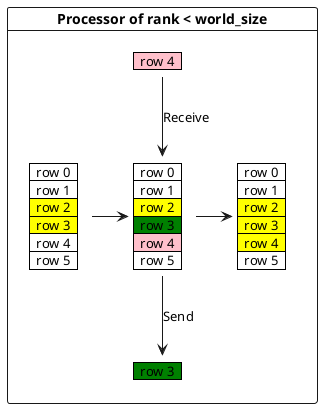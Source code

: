 @startuml
<style>
note {
    backgroundcolor white
    shadowing 0
    linecolor transparent
}
</style>
card "Processor of rank < world_size" {
note as element1
    <#green>|  row 3  |
end note

note as element2
    <#pink>|  row 4  |
end note

note as grid1l
    |  row 0  |
    |  row 1  |
    <#yellow>|  row 2  |
    <#yellow>|  row 3  |
    |  row 4  |
    |  row 5  |
end note
note as grid12
    |  row 0  |
    |  row 1  |
    <#yellow>|  row 2  |
    <#yellow>|  row 3  |
    <#yellow>|  row 4  |
    |  row 5  |
end note


note as grid1
    |  row 0  |
    |  row 1  |
    <#yellow>|  row 2  |
    <#green>|  row 3  |
    <#pink>|  row 4  |
    |  row 5  |
end note
grid1l -> grid1
grid1 -> grid12
grid1 --> element1: Send
element2 --> grid1: Receive
}
@enduml